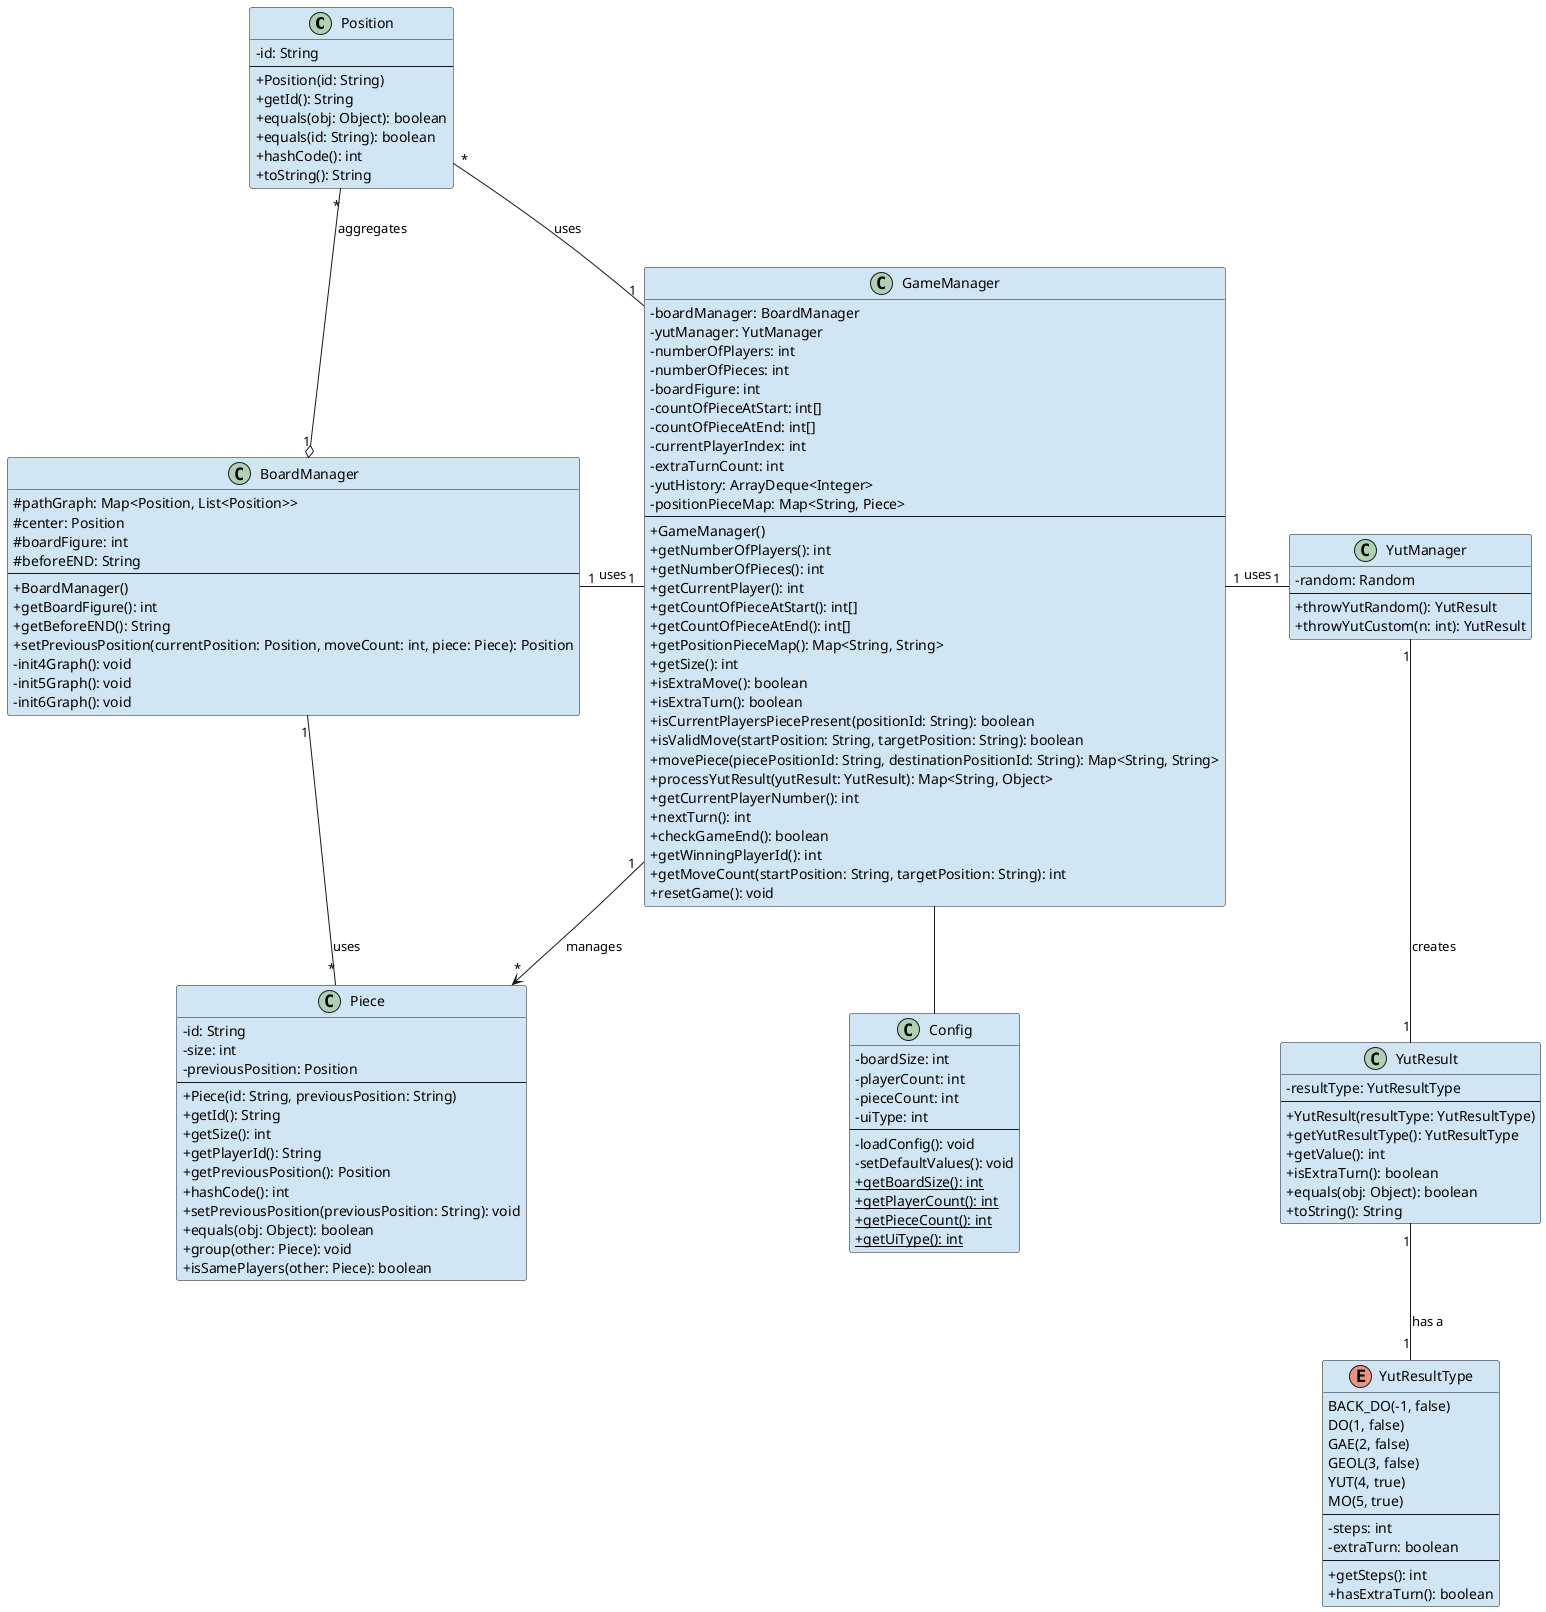 @startuml model-class-diagram.puml

skinparam classAttributeIconSize 0
skinparam classBackgroundColor #D0E6F5

' 1열
class Position
class BoardManager
class Piece

' 2열
class GameManager
class Config

' 3열
class YutManager
class YutResult
enum YutResultType

' --- 숨겨진 정렬 고정 ---
Position -[hidden]- BoardManager
BoardManager -[hidden]- Piece

' --- 관계선 ---
GameManager "1" -left- "1" BoardManager : uses
GameManager "1" -left- "*" Position : uses
GameManager "1" -right- "1" YutManager : uses

GameManager "1" --> "*" Piece : manages

BoardManager "1" o-- "*" Position : aggregates

BoardManager "1" -down- "*" Piece : uses
YutManager "1" -down- "1" YutResult : creates
YutResult "1" -down- "1" YutResultType : has a

GameManager -down- Config

class GameManager {
  - boardManager: BoardManager
  - yutManager: YutManager
  - numberOfPlayers: int
  - numberOfPieces: int
  - boardFigure: int
  - countOfPieceAtStart: int[]
  - countOfPieceAtEnd: int[]
  - currentPlayerIndex: int
  - extraTurnCount: int
  - yutHistory: ArrayDeque<Integer>
  - positionPieceMap: Map<String, Piece>
  --
  + GameManager()
  + getNumberOfPlayers(): int
  + getNumberOfPieces(): int
  + getCurrentPlayer(): int
  + getCountOfPieceAtStart(): int[]
  + getCountOfPieceAtEnd(): int[]
  + getPositionPieceMap(): Map<String, String>
  + getSize(): int
  + isExtraMove(): boolean
  + isExtraTurn(): boolean
  + isCurrentPlayersPiecePresent(positionId: String): boolean
  + isValidMove(startPosition: String, targetPosition: String): boolean
  + movePiece(piecePositionId: String, destinationPositionId: String): Map<String, String>
  + processYutResult(yutResult: YutResult): Map<String, Object>
  + getCurrentPlayerNumber(): int
  + nextTurn(): int
  + checkGameEnd(): boolean
  + getWinningPlayerId(): int
  + getMoveCount(startPosition: String, targetPosition: String): int
  + resetGame(): void
}

class BoardManager {
  # pathGraph: Map<Position, List<Position>>
  # center: Position
  # boardFigure: int
  # beforeEND: String
  --
  + BoardManager()
  + getBoardFigure(): int
  + getBeforeEND(): String
  + setPreviousPosition(currentPosition: Position, moveCount: int, piece: Piece): Position
  - init4Graph(): void
  - init5Graph(): void
  - init6Graph(): void
}

class Piece {
  - id: String
  - size: int
  - previousPosition: Position
  --
  + Piece(id: String, previousPosition: String)
  + getId(): String
  + getSize(): int
  + getPlayerId(): String
  + getPreviousPosition(): Position
  + hashCode(): int
  + setPreviousPosition(previousPosition: String): void
  + equals(obj: Object): boolean
  + group(other: Piece): void
  + isSamePlayers(other: Piece): boolean
}

class Position {
  - id: String
  --
  + Position(id: String)
  + getId(): String
  + equals(obj: Object): boolean
  + equals(id: String): boolean
  + hashCode(): int
  + toString(): String
}

class YutManager {
  - random: Random
  --
  + throwYutRandom(): YutResult
  + throwYutCustom(n: int): YutResult
}

class YutResult {
  - resultType: YutResultType
  --
  + YutResult(resultType: YutResultType)
  + getYutResultType(): YutResultType
  + getValue(): int
  + isExtraTurn(): boolean
  + equals(obj: Object): boolean
  + toString(): String
}

enum YutResultType {
  BACK_DO(-1, false)
  DO(1, false)
  GAE(2, false)
  GEOL(3, false)
  YUT(4, true)
  MO(5, true)
  --
  - steps: int
  - extraTurn: boolean
  --
  + getSteps(): int
  + hasExtraTurn(): boolean
}

class Config {
  - boardSize: int
  - playerCount: int
  - pieceCount: int
  - uiType: int
  --
  - loadConfig(): void
  - setDefaultValues(): void
  + {static} getBoardSize(): int
  + {static} getPlayerCount(): int
  + {static} getPieceCount(): int
  + {static} getUiType(): int
}

@enduml 